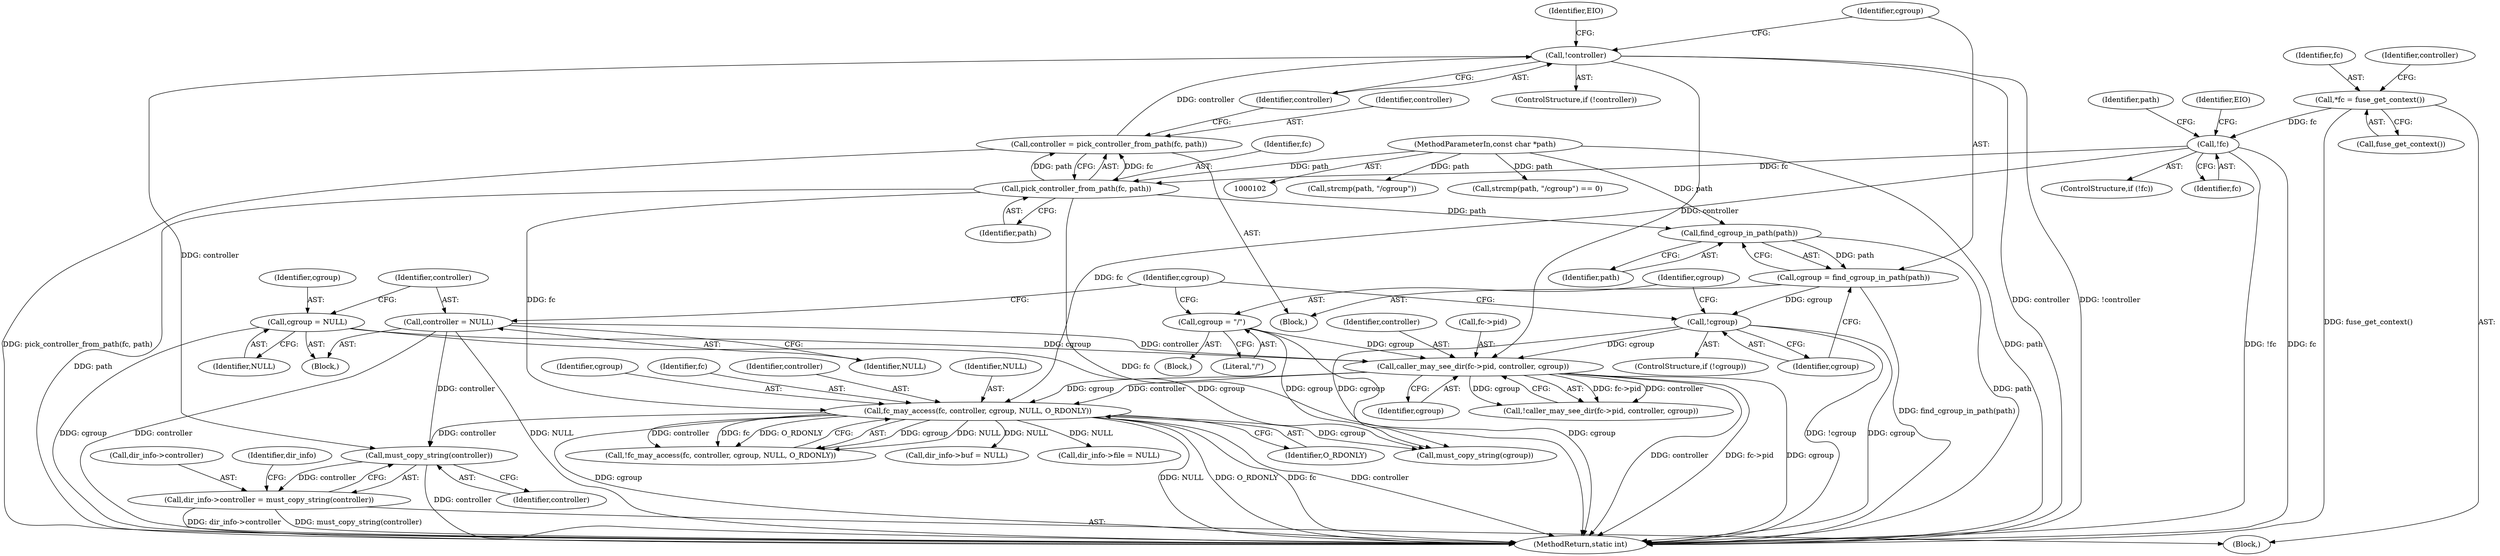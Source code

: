 digraph "0_lxcfs_a8b6c3e0537e90fba3c55910fd1b7229d54a60a7_3@API" {
"1000200" [label="(Call,must_copy_string(controller))"];
"1000143" [label="(Call,!controller)"];
"1000137" [label="(Call,controller = pick_controller_from_path(fc, path))"];
"1000139" [label="(Call,pick_controller_from_path(fc, path))"];
"1000117" [label="(Call,!fc)"];
"1000107" [label="(Call,*fc = fuse_get_context())"];
"1000103" [label="(MethodParameterIn,const char *path)"];
"1000132" [label="(Call,controller = NULL)"];
"1000175" [label="(Call,fc_may_access(fc, controller, cgroup, NULL, O_RDONLY))"];
"1000164" [label="(Call,caller_may_see_dir(fc->pid, controller, cgroup))"];
"1000129" [label="(Call,cgroup = NULL)"];
"1000156" [label="(Call,cgroup = \"/\")"];
"1000153" [label="(Call,!cgroup)"];
"1000148" [label="(Call,cgroup = find_cgroup_in_path(path))"];
"1000150" [label="(Call,find_cgroup_in_path(path))"];
"1000196" [label="(Call,dir_info->controller = must_copy_string(controller))"];
"1000108" [label="(Identifier,fc)"];
"1000116" [label="(ControlStructure,if (!fc))"];
"1000206" [label="(Call,must_copy_string(cgroup))"];
"1000130" [label="(Identifier,cgroup)"];
"1000142" [label="(ControlStructure,if (!controller))"];
"1000109" [label="(Call,fuse_get_context())"];
"1000117" [label="(Call,!fc)"];
"1000125" [label="(Identifier,path)"];
"1000138" [label="(Identifier,controller)"];
"1000204" [label="(Identifier,dir_info)"];
"1000179" [label="(Identifier,NULL)"];
"1000163" [label="(Call,!caller_may_see_dir(fc->pid, controller, cgroup))"];
"1000151" [label="(Identifier,path)"];
"1000237" [label="(MethodReturn,static int)"];
"1000114" [label="(Identifier,controller)"];
"1000157" [label="(Identifier,cgroup)"];
"1000136" [label="(Block,)"];
"1000197" [label="(Call,dir_info->controller)"];
"1000144" [label="(Identifier,controller)"];
"1000180" [label="(Identifier,O_RDONLY)"];
"1000196" [label="(Call,dir_info->controller = must_copy_string(controller))"];
"1000174" [label="(Call,!fc_may_access(fc, controller, cgroup, NULL, O_RDONLY))"];
"1000124" [label="(Call,strcmp(path, \"/cgroup\"))"];
"1000133" [label="(Identifier,controller)"];
"1000118" [label="(Identifier,fc)"];
"1000141" [label="(Identifier,path)"];
"1000178" [label="(Identifier,cgroup)"];
"1000213" [label="(Call,dir_info->buf = NULL)"];
"1000123" [label="(Call,strcmp(path, \"/cgroup\") == 0)"];
"1000129" [label="(Call,cgroup = NULL)"];
"1000147" [label="(Identifier,EIO)"];
"1000137" [label="(Call,controller = pick_controller_from_path(fc, path))"];
"1000176" [label="(Identifier,fc)"];
"1000168" [label="(Identifier,controller)"];
"1000150" [label="(Call,find_cgroup_in_path(path))"];
"1000156" [label="(Call,cgroup = \"/\")"];
"1000131" [label="(Identifier,NULL)"];
"1000152" [label="(ControlStructure,if (!cgroup))"];
"1000200" [label="(Call,must_copy_string(controller))"];
"1000128" [label="(Block,)"];
"1000165" [label="(Call,fc->pid)"];
"1000149" [label="(Identifier,cgroup)"];
"1000175" [label="(Call,fc_may_access(fc, controller, cgroup, NULL, O_RDONLY))"];
"1000158" [label="(Literal,\"/\")"];
"1000218" [label="(Call,dir_info->file = NULL)"];
"1000107" [label="(Call,*fc = fuse_get_context())"];
"1000201" [label="(Identifier,controller)"];
"1000134" [label="(Identifier,NULL)"];
"1000177" [label="(Identifier,controller)"];
"1000121" [label="(Identifier,EIO)"];
"1000139" [label="(Call,pick_controller_from_path(fc, path))"];
"1000169" [label="(Identifier,cgroup)"];
"1000164" [label="(Call,caller_may_see_dir(fc->pid, controller, cgroup))"];
"1000143" [label="(Call,!controller)"];
"1000103" [label="(MethodParameterIn,const char *path)"];
"1000160" [label="(Identifier,cgroup)"];
"1000155" [label="(Block,)"];
"1000154" [label="(Identifier,cgroup)"];
"1000148" [label="(Call,cgroup = find_cgroup_in_path(path))"];
"1000132" [label="(Call,controller = NULL)"];
"1000153" [label="(Call,!cgroup)"];
"1000105" [label="(Block,)"];
"1000140" [label="(Identifier,fc)"];
"1000200" -> "1000196"  [label="AST: "];
"1000200" -> "1000201"  [label="CFG: "];
"1000201" -> "1000200"  [label="AST: "];
"1000196" -> "1000200"  [label="CFG: "];
"1000200" -> "1000237"  [label="DDG: controller"];
"1000200" -> "1000196"  [label="DDG: controller"];
"1000143" -> "1000200"  [label="DDG: controller"];
"1000132" -> "1000200"  [label="DDG: controller"];
"1000175" -> "1000200"  [label="DDG: controller"];
"1000143" -> "1000142"  [label="AST: "];
"1000143" -> "1000144"  [label="CFG: "];
"1000144" -> "1000143"  [label="AST: "];
"1000147" -> "1000143"  [label="CFG: "];
"1000149" -> "1000143"  [label="CFG: "];
"1000143" -> "1000237"  [label="DDG: controller"];
"1000143" -> "1000237"  [label="DDG: !controller"];
"1000137" -> "1000143"  [label="DDG: controller"];
"1000143" -> "1000164"  [label="DDG: controller"];
"1000137" -> "1000136"  [label="AST: "];
"1000137" -> "1000139"  [label="CFG: "];
"1000138" -> "1000137"  [label="AST: "];
"1000139" -> "1000137"  [label="AST: "];
"1000144" -> "1000137"  [label="CFG: "];
"1000137" -> "1000237"  [label="DDG: pick_controller_from_path(fc, path)"];
"1000139" -> "1000137"  [label="DDG: fc"];
"1000139" -> "1000137"  [label="DDG: path"];
"1000139" -> "1000141"  [label="CFG: "];
"1000140" -> "1000139"  [label="AST: "];
"1000141" -> "1000139"  [label="AST: "];
"1000139" -> "1000237"  [label="DDG: path"];
"1000139" -> "1000237"  [label="DDG: fc"];
"1000117" -> "1000139"  [label="DDG: fc"];
"1000103" -> "1000139"  [label="DDG: path"];
"1000139" -> "1000150"  [label="DDG: path"];
"1000139" -> "1000175"  [label="DDG: fc"];
"1000117" -> "1000116"  [label="AST: "];
"1000117" -> "1000118"  [label="CFG: "];
"1000118" -> "1000117"  [label="AST: "];
"1000121" -> "1000117"  [label="CFG: "];
"1000125" -> "1000117"  [label="CFG: "];
"1000117" -> "1000237"  [label="DDG: fc"];
"1000117" -> "1000237"  [label="DDG: !fc"];
"1000107" -> "1000117"  [label="DDG: fc"];
"1000117" -> "1000175"  [label="DDG: fc"];
"1000107" -> "1000105"  [label="AST: "];
"1000107" -> "1000109"  [label="CFG: "];
"1000108" -> "1000107"  [label="AST: "];
"1000109" -> "1000107"  [label="AST: "];
"1000114" -> "1000107"  [label="CFG: "];
"1000107" -> "1000237"  [label="DDG: fuse_get_context()"];
"1000103" -> "1000102"  [label="AST: "];
"1000103" -> "1000237"  [label="DDG: path"];
"1000103" -> "1000123"  [label="DDG: path"];
"1000103" -> "1000124"  [label="DDG: path"];
"1000103" -> "1000150"  [label="DDG: path"];
"1000132" -> "1000128"  [label="AST: "];
"1000132" -> "1000134"  [label="CFG: "];
"1000133" -> "1000132"  [label="AST: "];
"1000134" -> "1000132"  [label="AST: "];
"1000160" -> "1000132"  [label="CFG: "];
"1000132" -> "1000237"  [label="DDG: controller"];
"1000132" -> "1000237"  [label="DDG: NULL"];
"1000132" -> "1000164"  [label="DDG: controller"];
"1000175" -> "1000174"  [label="AST: "];
"1000175" -> "1000180"  [label="CFG: "];
"1000176" -> "1000175"  [label="AST: "];
"1000177" -> "1000175"  [label="AST: "];
"1000178" -> "1000175"  [label="AST: "];
"1000179" -> "1000175"  [label="AST: "];
"1000180" -> "1000175"  [label="AST: "];
"1000174" -> "1000175"  [label="CFG: "];
"1000175" -> "1000237"  [label="DDG: cgroup"];
"1000175" -> "1000237"  [label="DDG: NULL"];
"1000175" -> "1000237"  [label="DDG: O_RDONLY"];
"1000175" -> "1000237"  [label="DDG: fc"];
"1000175" -> "1000237"  [label="DDG: controller"];
"1000175" -> "1000174"  [label="DDG: cgroup"];
"1000175" -> "1000174"  [label="DDG: NULL"];
"1000175" -> "1000174"  [label="DDG: controller"];
"1000175" -> "1000174"  [label="DDG: fc"];
"1000175" -> "1000174"  [label="DDG: O_RDONLY"];
"1000164" -> "1000175"  [label="DDG: controller"];
"1000164" -> "1000175"  [label="DDG: cgroup"];
"1000175" -> "1000206"  [label="DDG: cgroup"];
"1000175" -> "1000213"  [label="DDG: NULL"];
"1000175" -> "1000218"  [label="DDG: NULL"];
"1000164" -> "1000163"  [label="AST: "];
"1000164" -> "1000169"  [label="CFG: "];
"1000165" -> "1000164"  [label="AST: "];
"1000168" -> "1000164"  [label="AST: "];
"1000169" -> "1000164"  [label="AST: "];
"1000163" -> "1000164"  [label="CFG: "];
"1000164" -> "1000237"  [label="DDG: cgroup"];
"1000164" -> "1000237"  [label="DDG: controller"];
"1000164" -> "1000237"  [label="DDG: fc->pid"];
"1000164" -> "1000163"  [label="DDG: fc->pid"];
"1000164" -> "1000163"  [label="DDG: controller"];
"1000164" -> "1000163"  [label="DDG: cgroup"];
"1000129" -> "1000164"  [label="DDG: cgroup"];
"1000156" -> "1000164"  [label="DDG: cgroup"];
"1000153" -> "1000164"  [label="DDG: cgroup"];
"1000129" -> "1000128"  [label="AST: "];
"1000129" -> "1000131"  [label="CFG: "];
"1000130" -> "1000129"  [label="AST: "];
"1000131" -> "1000129"  [label="AST: "];
"1000133" -> "1000129"  [label="CFG: "];
"1000129" -> "1000237"  [label="DDG: cgroup"];
"1000129" -> "1000206"  [label="DDG: cgroup"];
"1000156" -> "1000155"  [label="AST: "];
"1000156" -> "1000158"  [label="CFG: "];
"1000157" -> "1000156"  [label="AST: "];
"1000158" -> "1000156"  [label="AST: "];
"1000160" -> "1000156"  [label="CFG: "];
"1000156" -> "1000237"  [label="DDG: cgroup"];
"1000156" -> "1000206"  [label="DDG: cgroup"];
"1000153" -> "1000152"  [label="AST: "];
"1000153" -> "1000154"  [label="CFG: "];
"1000154" -> "1000153"  [label="AST: "];
"1000157" -> "1000153"  [label="CFG: "];
"1000160" -> "1000153"  [label="CFG: "];
"1000153" -> "1000237"  [label="DDG: !cgroup"];
"1000153" -> "1000237"  [label="DDG: cgroup"];
"1000148" -> "1000153"  [label="DDG: cgroup"];
"1000153" -> "1000206"  [label="DDG: cgroup"];
"1000148" -> "1000136"  [label="AST: "];
"1000148" -> "1000150"  [label="CFG: "];
"1000149" -> "1000148"  [label="AST: "];
"1000150" -> "1000148"  [label="AST: "];
"1000154" -> "1000148"  [label="CFG: "];
"1000148" -> "1000237"  [label="DDG: find_cgroup_in_path(path)"];
"1000150" -> "1000148"  [label="DDG: path"];
"1000150" -> "1000151"  [label="CFG: "];
"1000151" -> "1000150"  [label="AST: "];
"1000150" -> "1000237"  [label="DDG: path"];
"1000196" -> "1000105"  [label="AST: "];
"1000197" -> "1000196"  [label="AST: "];
"1000204" -> "1000196"  [label="CFG: "];
"1000196" -> "1000237"  [label="DDG: must_copy_string(controller)"];
"1000196" -> "1000237"  [label="DDG: dir_info->controller"];
}
